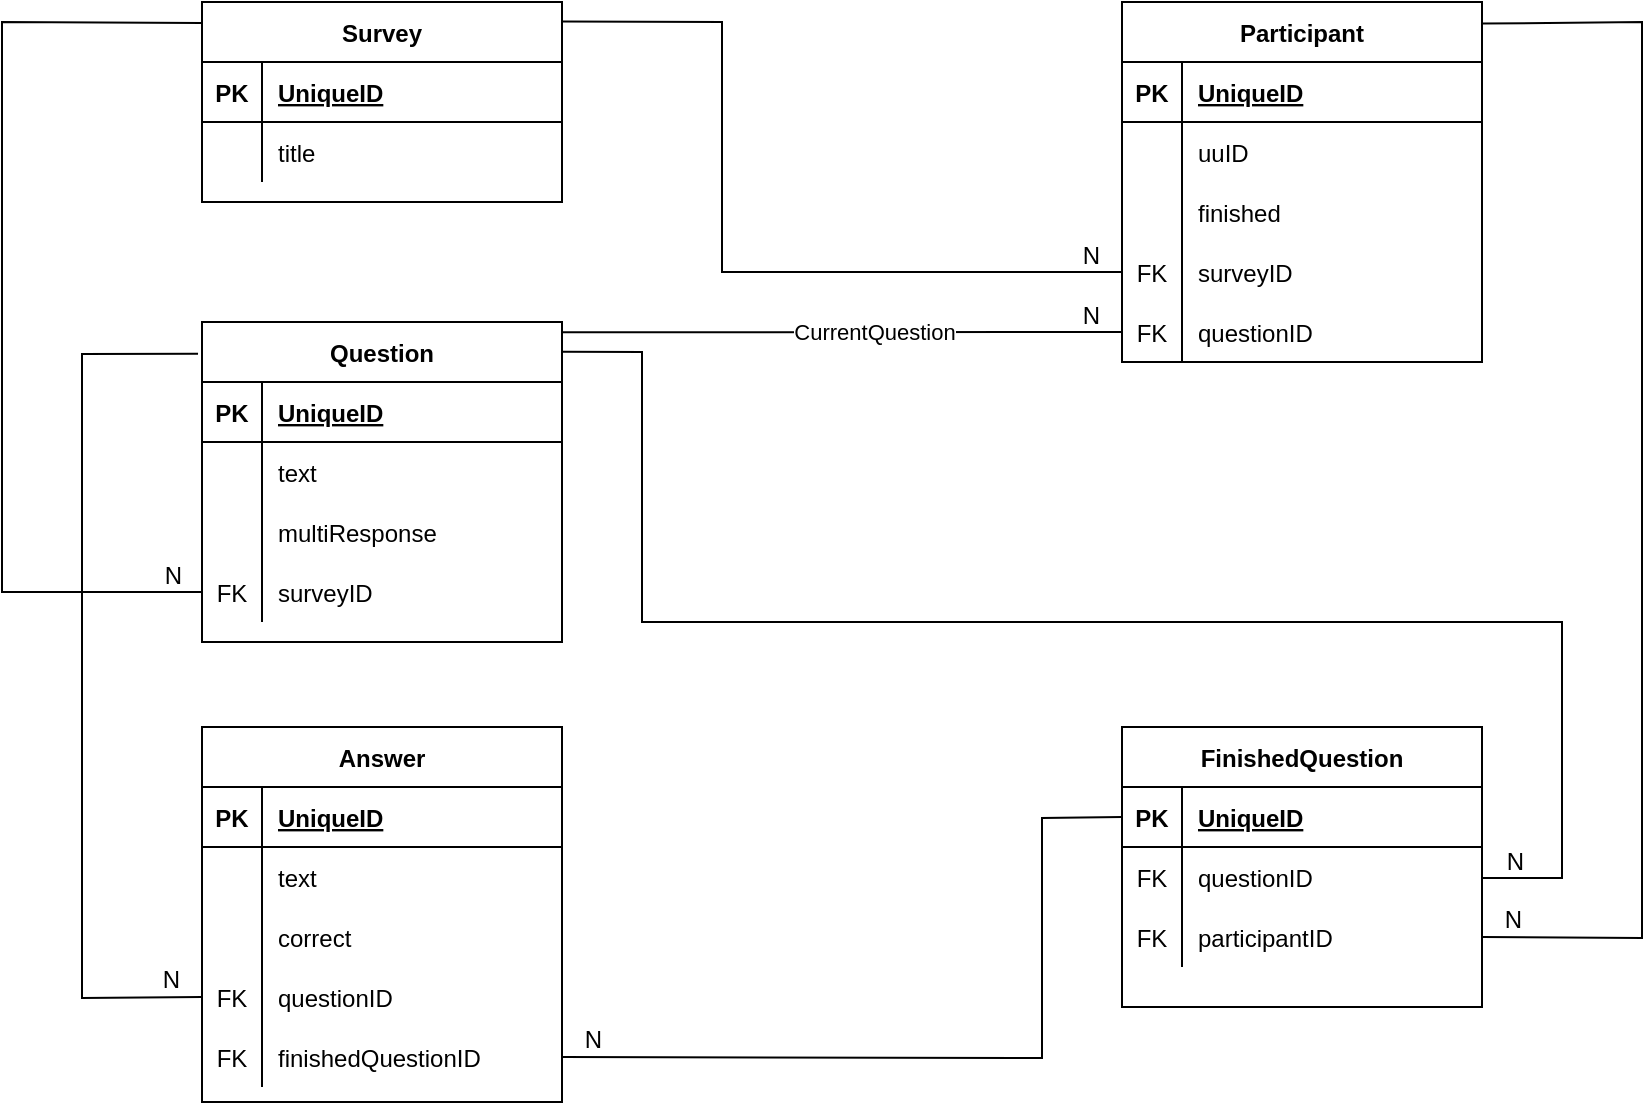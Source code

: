 <mxfile version="13.7.9" type="embed"><diagram id="NoLcGY3_Rd0w1QSIiBX1" name="Page-1"><mxGraphModel dx="880" dy="762" grid="1" gridSize="10" guides="1" tooltips="1" connect="1" arrows="1" fold="1" page="1" pageScale="1" pageWidth="1169" pageHeight="827" math="0" shadow="0"><root><mxCell id="0"/><mxCell id="1" parent="0"/><mxCell id="44" value="" style="endArrow=none;html=1;rounded=0;entryX=1;entryY=0.5;entryDx=0;entryDy=0;exitX=1.002;exitY=0.06;exitDx=0;exitDy=0;exitPerimeter=0;" parent="1" source="86" target="38" edge="1"><mxGeometry relative="1" as="geometry"><mxPoint x="1119.1" y="107.52" as="sourcePoint"/><mxPoint x="1090" y="450" as="targetPoint"/><Array as="points"><mxPoint x="980" y="110"/><mxPoint x="980" y="568"/></Array></mxGeometry></mxCell><mxCell id="45" value="N" style="resizable=0;html=1;align=right;verticalAlign=bottom;" parent="44" connectable="0" vertex="1"><mxGeometry x="1" relative="1" as="geometry"><mxPoint x="20" as="offset"/></mxGeometry></mxCell><mxCell id="48" value="" style="endArrow=none;html=1;rounded=0;exitX=0;exitY=0.5;exitDx=0;exitDy=0;entryX=1;entryY=0.5;entryDx=0;entryDy=0;" parent="1" source="32" target="81" edge="1"><mxGeometry relative="1" as="geometry"><mxPoint x="770" y="535" as="sourcePoint"/><mxPoint x="640" y="635" as="targetPoint"/><Array as="points"><mxPoint x="680" y="508"/><mxPoint x="680" y="628"/></Array></mxGeometry></mxCell><mxCell id="49" value="N" style="resizable=0;html=1;align=right;verticalAlign=bottom;" parent="48" connectable="0" vertex="1"><mxGeometry x="1" relative="1" as="geometry"><mxPoint x="20.25" y="-0.03" as="offset"/></mxGeometry></mxCell><mxCell id="50" value="" style="endArrow=none;html=1;rounded=0;entryX=0;entryY=0.5;entryDx=0;entryDy=0;exitX=0.999;exitY=0.098;exitDx=0;exitDy=0;exitPerimeter=0;" parent="1" source="TI3GmT-DSjy5wb8d_JhB-1" target="93" edge="1"><mxGeometry relative="1" as="geometry"><mxPoint x="441" y="112" as="sourcePoint"/><mxPoint x="620" y="230" as="targetPoint"/><Array as="points"><mxPoint x="520" y="110"/><mxPoint x="520" y="235"/></Array></mxGeometry></mxCell><mxCell id="51" value="N" style="resizable=0;html=1;align=right;verticalAlign=bottom;" parent="50" connectable="0" vertex="1"><mxGeometry x="1" relative="1" as="geometry"><mxPoint x="-10" as="offset"/></mxGeometry></mxCell><mxCell id="52" value="" style="endArrow=none;html=1;rounded=0;exitX=-0.001;exitY=0.105;exitDx=0;exitDy=0;entryX=0;entryY=0.5;entryDx=0;entryDy=0;exitPerimeter=0;" parent="1" source="TI3GmT-DSjy5wb8d_JhB-1" target="78" edge="1"><mxGeometry relative="1" as="geometry"><mxPoint x="260" y="215" as="sourcePoint"/><mxPoint x="260" y="394" as="targetPoint"/><Array as="points"><mxPoint x="160" y="110"/><mxPoint x="160" y="395"/></Array></mxGeometry></mxCell><mxCell id="53" value="N" style="resizable=0;html=1;align=right;verticalAlign=bottom;" parent="52" connectable="0" vertex="1"><mxGeometry x="1" relative="1" as="geometry"><mxPoint x="-10" as="offset"/></mxGeometry></mxCell><mxCell id="54" value="" style="endArrow=none;html=1;rounded=0;exitX=-0.011;exitY=0.099;exitDx=0;exitDy=0;entryX=0;entryY=0.5;entryDx=0;entryDy=0;exitPerimeter=0;" parent="1" source="TI3GmT-DSjy5wb8d_JhB-27" target="TI3GmT-DSjy5wb8d_JhB-50" edge="1"><mxGeometry relative="1" as="geometry"><mxPoint x="440" y="340" as="sourcePoint"/><mxPoint x="460" y="605" as="targetPoint"/><Array as="points"><mxPoint x="200" y="276"/><mxPoint x="200" y="598"/></Array></mxGeometry></mxCell><mxCell id="55" value="N" style="resizable=0;html=1;align=right;verticalAlign=bottom;" parent="54" connectable="0" vertex="1"><mxGeometry x="1" relative="1" as="geometry"><mxPoint x="-10" as="offset"/></mxGeometry></mxCell><mxCell id="TI3GmT-DSjy5wb8d_JhB-27" value="Question" style="shape=table;startSize=30;container=1;collapsible=1;childLayout=tableLayout;fixedRows=1;rowLines=0;fontStyle=1;align=center;resizeLast=1;" parent="1" vertex="1"><mxGeometry x="260" y="260" width="180" height="160" as="geometry"/></mxCell><mxCell id="TI3GmT-DSjy5wb8d_JhB-28" value="" style="shape=partialRectangle;collapsible=0;dropTarget=0;pointerEvents=0;fillColor=none;top=0;left=0;bottom=1;right=0;points=[[0,0.5],[1,0.5]];portConstraint=eastwest;" parent="TI3GmT-DSjy5wb8d_JhB-27" vertex="1"><mxGeometry y="30" width="180" height="30" as="geometry"/></mxCell><mxCell id="TI3GmT-DSjy5wb8d_JhB-29" value="PK" style="shape=partialRectangle;connectable=0;fillColor=none;top=0;left=0;bottom=0;right=0;fontStyle=1;overflow=hidden;" parent="TI3GmT-DSjy5wb8d_JhB-28" vertex="1"><mxGeometry width="30" height="30" as="geometry"/></mxCell><mxCell id="TI3GmT-DSjy5wb8d_JhB-30" value="UniqueID" style="shape=partialRectangle;connectable=0;fillColor=none;top=0;left=0;bottom=0;right=0;align=left;spacingLeft=6;fontStyle=5;overflow=hidden;" parent="TI3GmT-DSjy5wb8d_JhB-28" vertex="1"><mxGeometry x="30" width="150" height="30" as="geometry"/></mxCell><mxCell id="TI3GmT-DSjy5wb8d_JhB-31" value="" style="shape=partialRectangle;collapsible=0;dropTarget=0;pointerEvents=0;fillColor=none;top=0;left=0;bottom=0;right=0;points=[[0,0.5],[1,0.5]];portConstraint=eastwest;" parent="TI3GmT-DSjy5wb8d_JhB-27" vertex="1"><mxGeometry y="60" width="180" height="30" as="geometry"/></mxCell><mxCell id="TI3GmT-DSjy5wb8d_JhB-32" value="" style="shape=partialRectangle;connectable=0;fillColor=none;top=0;left=0;bottom=0;right=0;editable=1;overflow=hidden;" parent="TI3GmT-DSjy5wb8d_JhB-31" vertex="1"><mxGeometry width="30" height="30" as="geometry"/></mxCell><mxCell id="TI3GmT-DSjy5wb8d_JhB-33" value="text" style="shape=partialRectangle;connectable=0;fillColor=none;top=0;left=0;bottom=0;right=0;align=left;spacingLeft=6;overflow=hidden;" parent="TI3GmT-DSjy5wb8d_JhB-31" vertex="1"><mxGeometry x="30" width="150" height="30" as="geometry"/></mxCell><mxCell id="TI3GmT-DSjy5wb8d_JhB-34" value="" style="shape=partialRectangle;collapsible=0;dropTarget=0;pointerEvents=0;fillColor=none;top=0;left=0;bottom=0;right=0;points=[[0,0.5],[1,0.5]];portConstraint=eastwest;" parent="TI3GmT-DSjy5wb8d_JhB-27" vertex="1"><mxGeometry y="90" width="180" height="30" as="geometry"/></mxCell><mxCell id="TI3GmT-DSjy5wb8d_JhB-35" value="" style="shape=partialRectangle;connectable=0;fillColor=none;top=0;left=0;bottom=0;right=0;editable=1;overflow=hidden;" parent="TI3GmT-DSjy5wb8d_JhB-34" vertex="1"><mxGeometry width="30" height="30" as="geometry"/></mxCell><mxCell id="TI3GmT-DSjy5wb8d_JhB-36" value="multiResponse" style="shape=partialRectangle;connectable=0;fillColor=none;top=0;left=0;bottom=0;right=0;align=left;spacingLeft=6;overflow=hidden;" parent="TI3GmT-DSjy5wb8d_JhB-34" vertex="1"><mxGeometry x="30" width="150" height="30" as="geometry"/></mxCell><mxCell id="78" value="" style="shape=partialRectangle;collapsible=0;dropTarget=0;pointerEvents=0;fillColor=none;top=0;left=0;bottom=0;right=0;points=[[0,0.5],[1,0.5]];portConstraint=eastwest;" parent="TI3GmT-DSjy5wb8d_JhB-27" vertex="1"><mxGeometry y="120" width="180" height="30" as="geometry"/></mxCell><mxCell id="79" value="FK" style="shape=partialRectangle;connectable=0;fillColor=none;top=0;left=0;bottom=0;right=0;editable=1;overflow=hidden;" parent="78" vertex="1"><mxGeometry width="30" height="30" as="geometry"/></mxCell><mxCell id="80" value="surveyID" style="shape=partialRectangle;connectable=0;fillColor=none;top=0;left=0;bottom=0;right=0;align=left;spacingLeft=6;overflow=hidden;" parent="78" vertex="1"><mxGeometry x="30" width="150" height="30" as="geometry"/></mxCell><mxCell id="86" value="Participant" style="shape=table;startSize=30;container=1;collapsible=1;childLayout=tableLayout;fixedRows=1;rowLines=0;fontStyle=1;align=center;resizeLast=1;" parent="1" vertex="1"><mxGeometry x="720" y="100" width="180" height="180" as="geometry"/></mxCell><mxCell id="87" value="" style="shape=partialRectangle;collapsible=0;dropTarget=0;pointerEvents=0;fillColor=none;top=0;left=0;bottom=1;right=0;points=[[0,0.5],[1,0.5]];portConstraint=eastwest;" parent="86" vertex="1"><mxGeometry y="30" width="180" height="30" as="geometry"/></mxCell><mxCell id="88" value="PK" style="shape=partialRectangle;connectable=0;fillColor=none;top=0;left=0;bottom=0;right=0;fontStyle=1;overflow=hidden;" parent="87" vertex="1"><mxGeometry width="30" height="30" as="geometry"/></mxCell><mxCell id="89" value="UniqueID" style="shape=partialRectangle;connectable=0;fillColor=none;top=0;left=0;bottom=0;right=0;align=left;spacingLeft=6;fontStyle=5;overflow=hidden;" parent="87" vertex="1"><mxGeometry x="30" width="150" height="30" as="geometry"/></mxCell><mxCell id="90" value="" style="shape=partialRectangle;collapsible=0;dropTarget=0;pointerEvents=0;fillColor=none;top=0;left=0;bottom=0;right=0;points=[[0,0.5],[1,0.5]];portConstraint=eastwest;" parent="86" vertex="1"><mxGeometry y="60" width="180" height="30" as="geometry"/></mxCell><mxCell id="91" value="" style="shape=partialRectangle;connectable=0;fillColor=none;top=0;left=0;bottom=0;right=0;editable=1;overflow=hidden;" parent="90" vertex="1"><mxGeometry width="30" height="30" as="geometry"/></mxCell><mxCell id="92" value="uuID" style="shape=partialRectangle;connectable=0;fillColor=none;top=0;left=0;bottom=0;right=0;align=left;spacingLeft=6;overflow=hidden;" parent="90" vertex="1"><mxGeometry x="30" width="150" height="30" as="geometry"/></mxCell><mxCell id="99" value="" style="shape=partialRectangle;collapsible=0;dropTarget=0;pointerEvents=0;fillColor=none;top=0;left=0;bottom=0;right=0;points=[[0,0.5],[1,0.5]];portConstraint=eastwest;" parent="86" vertex="1"><mxGeometry y="90" width="180" height="30" as="geometry"/></mxCell><mxCell id="100" value="" style="shape=partialRectangle;connectable=0;fillColor=none;top=0;left=0;bottom=0;right=0;editable=1;overflow=hidden;" parent="99" vertex="1"><mxGeometry width="30" height="30" as="geometry"/></mxCell><mxCell id="101" value="finished" style="shape=partialRectangle;connectable=0;fillColor=none;top=0;left=0;bottom=0;right=0;align=left;spacingLeft=6;overflow=hidden;" parent="99" vertex="1"><mxGeometry x="30" width="150" height="30" as="geometry"/></mxCell><mxCell id="93" value="" style="shape=partialRectangle;collapsible=0;dropTarget=0;pointerEvents=0;fillColor=none;top=0;left=0;bottom=0;right=0;points=[[0,0.5],[1,0.5]];portConstraint=eastwest;" parent="86" vertex="1"><mxGeometry y="120" width="180" height="30" as="geometry"/></mxCell><mxCell id="94" value="FK" style="shape=partialRectangle;connectable=0;fillColor=none;top=0;left=0;bottom=0;right=0;editable=1;overflow=hidden;" parent="93" vertex="1"><mxGeometry width="30" height="30" as="geometry"/></mxCell><mxCell id="95" value="surveyID" style="shape=partialRectangle;connectable=0;fillColor=none;top=0;left=0;bottom=0;right=0;align=left;spacingLeft=6;overflow=hidden;" parent="93" vertex="1"><mxGeometry x="30" width="150" height="30" as="geometry"/></mxCell><mxCell id="96" value="" style="shape=partialRectangle;collapsible=0;dropTarget=0;pointerEvents=0;fillColor=none;top=0;left=0;bottom=0;right=0;points=[[0,0.5],[1,0.5]];portConstraint=eastwest;" parent="86" vertex="1"><mxGeometry y="150" width="180" height="30" as="geometry"/></mxCell><mxCell id="97" value="FK" style="shape=partialRectangle;connectable=0;fillColor=none;top=0;left=0;bottom=0;right=0;editable=1;overflow=hidden;" parent="96" vertex="1"><mxGeometry width="30" height="30" as="geometry"/></mxCell><mxCell id="98" value="questionID" style="shape=partialRectangle;connectable=0;fillColor=none;top=0;left=0;bottom=0;right=0;align=left;spacingLeft=6;overflow=hidden;" parent="96" vertex="1"><mxGeometry x="30" width="150" height="30" as="geometry"/></mxCell><mxCell id="TI3GmT-DSjy5wb8d_JhB-40" value="Answer" style="shape=table;startSize=30;container=1;collapsible=1;childLayout=tableLayout;fixedRows=1;rowLines=0;fontStyle=1;align=center;resizeLast=1;" parent="1" vertex="1"><mxGeometry x="260" y="462.5" width="180" height="187.5" as="geometry"/></mxCell><mxCell id="TI3GmT-DSjy5wb8d_JhB-41" value="" style="shape=partialRectangle;collapsible=0;dropTarget=0;pointerEvents=0;fillColor=none;top=0;left=0;bottom=1;right=0;points=[[0,0.5],[1,0.5]];portConstraint=eastwest;" parent="TI3GmT-DSjy5wb8d_JhB-40" vertex="1"><mxGeometry y="30" width="180" height="30" as="geometry"/></mxCell><mxCell id="TI3GmT-DSjy5wb8d_JhB-42" value="PK" style="shape=partialRectangle;connectable=0;fillColor=none;top=0;left=0;bottom=0;right=0;fontStyle=1;overflow=hidden;" parent="TI3GmT-DSjy5wb8d_JhB-41" vertex="1"><mxGeometry width="30" height="30" as="geometry"/></mxCell><mxCell id="TI3GmT-DSjy5wb8d_JhB-43" value="UniqueID" style="shape=partialRectangle;connectable=0;fillColor=none;top=0;left=0;bottom=0;right=0;align=left;spacingLeft=6;fontStyle=5;overflow=hidden;" parent="TI3GmT-DSjy5wb8d_JhB-41" vertex="1"><mxGeometry x="30" width="150" height="30" as="geometry"/></mxCell><mxCell id="TI3GmT-DSjy5wb8d_JhB-44" value="" style="shape=partialRectangle;collapsible=0;dropTarget=0;pointerEvents=0;fillColor=none;top=0;left=0;bottom=0;right=0;points=[[0,0.5],[1,0.5]];portConstraint=eastwest;" parent="TI3GmT-DSjy5wb8d_JhB-40" vertex="1"><mxGeometry y="60" width="180" height="30" as="geometry"/></mxCell><mxCell id="TI3GmT-DSjy5wb8d_JhB-45" value="" style="shape=partialRectangle;connectable=0;fillColor=none;top=0;left=0;bottom=0;right=0;editable=1;overflow=hidden;" parent="TI3GmT-DSjy5wb8d_JhB-44" vertex="1"><mxGeometry width="30" height="30" as="geometry"/></mxCell><mxCell id="TI3GmT-DSjy5wb8d_JhB-46" value="text" style="shape=partialRectangle;connectable=0;fillColor=none;top=0;left=0;bottom=0;right=0;align=left;spacingLeft=6;overflow=hidden;" parent="TI3GmT-DSjy5wb8d_JhB-44" vertex="1"><mxGeometry x="30" width="150" height="30" as="geometry"/></mxCell><mxCell id="TI3GmT-DSjy5wb8d_JhB-47" value="" style="shape=partialRectangle;collapsible=0;dropTarget=0;pointerEvents=0;fillColor=none;top=0;left=0;bottom=0;right=0;points=[[0,0.5],[1,0.5]];portConstraint=eastwest;" parent="TI3GmT-DSjy5wb8d_JhB-40" vertex="1"><mxGeometry y="90" width="180" height="30" as="geometry"/></mxCell><mxCell id="TI3GmT-DSjy5wb8d_JhB-48" value="" style="shape=partialRectangle;connectable=0;fillColor=none;top=0;left=0;bottom=0;right=0;editable=1;overflow=hidden;" parent="TI3GmT-DSjy5wb8d_JhB-47" vertex="1"><mxGeometry width="30" height="30" as="geometry"/></mxCell><mxCell id="TI3GmT-DSjy5wb8d_JhB-49" value="correct" style="shape=partialRectangle;connectable=0;fillColor=none;top=0;left=0;bottom=0;right=0;align=left;spacingLeft=6;overflow=hidden;" parent="TI3GmT-DSjy5wb8d_JhB-47" vertex="1"><mxGeometry x="30" width="150" height="30" as="geometry"/></mxCell><mxCell id="TI3GmT-DSjy5wb8d_JhB-50" value="" style="shape=partialRectangle;collapsible=0;dropTarget=0;pointerEvents=0;fillColor=none;top=0;left=0;bottom=0;right=0;points=[[0,0.5],[1,0.5]];portConstraint=eastwest;" parent="TI3GmT-DSjy5wb8d_JhB-40" vertex="1"><mxGeometry y="120" width="180" height="30" as="geometry"/></mxCell><mxCell id="TI3GmT-DSjy5wb8d_JhB-51" value="FK" style="shape=partialRectangle;connectable=0;fillColor=none;top=0;left=0;bottom=0;right=0;editable=1;overflow=hidden;" parent="TI3GmT-DSjy5wb8d_JhB-50" vertex="1"><mxGeometry width="30" height="30" as="geometry"/></mxCell><mxCell id="TI3GmT-DSjy5wb8d_JhB-52" value="questionID" style="shape=partialRectangle;connectable=0;fillColor=none;top=0;left=0;bottom=0;right=0;align=left;spacingLeft=6;overflow=hidden;" parent="TI3GmT-DSjy5wb8d_JhB-50" vertex="1"><mxGeometry x="30" width="150" height="30" as="geometry"/></mxCell><mxCell id="81" value="" style="shape=partialRectangle;collapsible=0;dropTarget=0;pointerEvents=0;fillColor=none;top=0;left=0;bottom=0;right=0;points=[[0,0.5],[1,0.5]];portConstraint=eastwest;" parent="TI3GmT-DSjy5wb8d_JhB-40" vertex="1"><mxGeometry y="150" width="180" height="30" as="geometry"/></mxCell><mxCell id="82" value="FK" style="shape=partialRectangle;connectable=0;fillColor=none;top=0;left=0;bottom=0;right=0;editable=1;overflow=hidden;" parent="81" vertex="1"><mxGeometry width="30" height="30" as="geometry"/></mxCell><mxCell id="83" value="finishedQuestionID" style="shape=partialRectangle;connectable=0;fillColor=none;top=0;left=0;bottom=0;right=0;align=left;spacingLeft=6;overflow=hidden;" parent="81" vertex="1"><mxGeometry x="30" width="150" height="30" as="geometry"/></mxCell><mxCell id="31" value="FinishedQuestion" style="shape=table;startSize=30;container=1;collapsible=1;childLayout=tableLayout;fixedRows=1;rowLines=0;fontStyle=1;align=center;resizeLast=1;" parent="1" vertex="1"><mxGeometry x="720" y="462.5" width="180" height="140" as="geometry"/></mxCell><mxCell id="32" value="" style="shape=partialRectangle;collapsible=0;dropTarget=0;pointerEvents=0;fillColor=none;top=0;left=0;bottom=1;right=0;points=[[0,0.5],[1,0.5]];portConstraint=eastwest;" parent="31" vertex="1"><mxGeometry y="30" width="180" height="30" as="geometry"/></mxCell><mxCell id="33" value="PK" style="shape=partialRectangle;connectable=0;fillColor=none;top=0;left=0;bottom=0;right=0;fontStyle=1;overflow=hidden;" parent="32" vertex="1"><mxGeometry width="30" height="30" as="geometry"/></mxCell><mxCell id="34" value="UniqueID" style="shape=partialRectangle;connectable=0;fillColor=none;top=0;left=0;bottom=0;right=0;align=left;spacingLeft=6;fontStyle=5;overflow=hidden;" parent="32" vertex="1"><mxGeometry x="30" width="150" height="30" as="geometry"/></mxCell><mxCell id="35" value="" style="shape=partialRectangle;collapsible=0;dropTarget=0;pointerEvents=0;fillColor=none;top=0;left=0;bottom=0;right=0;points=[[0,0.5],[1,0.5]];portConstraint=eastwest;" parent="31" vertex="1"><mxGeometry y="60" width="180" height="30" as="geometry"/></mxCell><mxCell id="36" value="FK" style="shape=partialRectangle;connectable=0;fillColor=none;top=0;left=0;bottom=0;right=0;editable=1;overflow=hidden;" parent="35" vertex="1"><mxGeometry width="30" height="30" as="geometry"/></mxCell><mxCell id="37" value="questionID" style="shape=partialRectangle;connectable=0;fillColor=none;top=0;left=0;bottom=0;right=0;align=left;spacingLeft=6;overflow=hidden;" parent="35" vertex="1"><mxGeometry x="30" width="150" height="30" as="geometry"/></mxCell><mxCell id="38" value="" style="shape=partialRectangle;collapsible=0;dropTarget=0;pointerEvents=0;fillColor=none;top=0;left=0;bottom=0;right=0;points=[[0,0.5],[1,0.5]];portConstraint=eastwest;" parent="31" vertex="1"><mxGeometry y="90" width="180" height="30" as="geometry"/></mxCell><mxCell id="39" value="FK" style="shape=partialRectangle;connectable=0;fillColor=none;top=0;left=0;bottom=0;right=0;editable=1;overflow=hidden;" parent="38" vertex="1"><mxGeometry width="30" height="30" as="geometry"/></mxCell><mxCell id="40" value="participantID" style="shape=partialRectangle;connectable=0;fillColor=none;top=0;left=0;bottom=0;right=0;align=left;spacingLeft=6;overflow=hidden;" parent="38" vertex="1"><mxGeometry x="30" width="150" height="30" as="geometry"/></mxCell><mxCell id="103" value="" style="endArrow=none;html=1;rounded=0;exitX=1;exitY=0.093;exitDx=0;exitDy=0;exitPerimeter=0;" parent="1" source="TI3GmT-DSjy5wb8d_JhB-27" edge="1"><mxGeometry relative="1" as="geometry"><mxPoint x="442" y="275" as="sourcePoint"/><mxPoint x="900" y="538" as="targetPoint"/><Array as="points"><mxPoint x="480" y="275"/><mxPoint x="480" y="410"/><mxPoint x="940" y="410"/><mxPoint x="940" y="538"/></Array></mxGeometry></mxCell><mxCell id="104" value="N" style="resizable=0;html=1;align=right;verticalAlign=bottom;" parent="103" connectable="0" vertex="1"><mxGeometry x="1" relative="1" as="geometry"><mxPoint x="21" as="offset"/></mxGeometry></mxCell><object label="" id="105"><mxCell style="endArrow=none;rounded=0;entryX=0;entryY=0.5;entryDx=0;entryDy=0;exitX=1;exitY=0.032;exitDx=0;exitDy=0;exitPerimeter=0;html=1;" parent="1" source="TI3GmT-DSjy5wb8d_JhB-27" target="96" edge="1"><mxGeometry relative="1" as="geometry"><mxPoint x="440" y="270" as="sourcePoint"/><mxPoint x="600" y="270" as="targetPoint"/></mxGeometry></mxCell></object><mxCell id="106" value="N" style="resizable=0;html=1;align=right;verticalAlign=bottom;" parent="105" connectable="0" vertex="1"><mxGeometry x="1" relative="1" as="geometry"><mxPoint x="-10" as="offset"/></mxGeometry></mxCell><mxCell id="113" value="CurrentQuestion" style="edgeLabel;html=1;align=center;verticalAlign=middle;resizable=0;points=[];" parent="105" vertex="1" connectable="0"><mxGeometry x="0.111" relative="1" as="geometry"><mxPoint as="offset"/></mxGeometry></mxCell><mxCell id="TI3GmT-DSjy5wb8d_JhB-1" value="Survey" style="shape=table;startSize=30;container=1;collapsible=1;childLayout=tableLayout;fixedRows=1;rowLines=0;fontStyle=1;align=center;resizeLast=1;" parent="1" vertex="1"><mxGeometry x="260" y="100" width="180" height="100" as="geometry"/></mxCell><mxCell id="TI3GmT-DSjy5wb8d_JhB-2" value="" style="shape=partialRectangle;collapsible=0;dropTarget=0;pointerEvents=0;fillColor=none;top=0;left=0;bottom=1;right=0;points=[[0,0.5],[1,0.5]];portConstraint=eastwest;" parent="TI3GmT-DSjy5wb8d_JhB-1" vertex="1"><mxGeometry y="30" width="180" height="30" as="geometry"/></mxCell><mxCell id="TI3GmT-DSjy5wb8d_JhB-3" value="PK" style="shape=partialRectangle;connectable=0;fillColor=none;top=0;left=0;bottom=0;right=0;fontStyle=1;overflow=hidden;" parent="TI3GmT-DSjy5wb8d_JhB-2" vertex="1"><mxGeometry width="30" height="30" as="geometry"/></mxCell><mxCell id="TI3GmT-DSjy5wb8d_JhB-4" value="UniqueID" style="shape=partialRectangle;connectable=0;fillColor=none;top=0;left=0;bottom=0;right=0;align=left;spacingLeft=6;fontStyle=5;overflow=hidden;" parent="TI3GmT-DSjy5wb8d_JhB-2" vertex="1"><mxGeometry x="30" width="150" height="30" as="geometry"/></mxCell><mxCell id="TI3GmT-DSjy5wb8d_JhB-5" value="" style="shape=partialRectangle;collapsible=0;dropTarget=0;pointerEvents=0;fillColor=none;top=0;left=0;bottom=0;right=0;points=[[0,0.5],[1,0.5]];portConstraint=eastwest;" parent="TI3GmT-DSjy5wb8d_JhB-1" vertex="1"><mxGeometry y="60" width="180" height="30" as="geometry"/></mxCell><mxCell id="TI3GmT-DSjy5wb8d_JhB-6" value="" style="shape=partialRectangle;connectable=0;fillColor=none;top=0;left=0;bottom=0;right=0;editable=1;overflow=hidden;" parent="TI3GmT-DSjy5wb8d_JhB-5" vertex="1"><mxGeometry width="30" height="30" as="geometry"/></mxCell><mxCell id="TI3GmT-DSjy5wb8d_JhB-7" value="title" style="shape=partialRectangle;connectable=0;fillColor=none;top=0;left=0;bottom=0;right=0;align=left;spacingLeft=6;overflow=hidden;" parent="TI3GmT-DSjy5wb8d_JhB-5" vertex="1"><mxGeometry x="30" width="150" height="30" as="geometry"/></mxCell></root></mxGraphModel></diagram></mxfile>